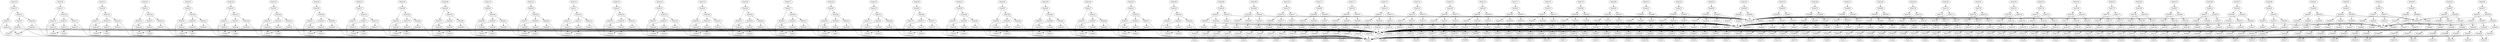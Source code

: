 # Network structure generated by ABC

digraph network {

Node139 -> Node213 [style = solid];
Node140 -> Node221 [style = solid];
Node141 -> Node229 [style = solid];
Node142 -> Node237 [style = solid];
Node143 -> Node245 [style = solid];
Node144 -> Node253 [style = solid];
Node145 -> Node261 [style = solid];
Node146 -> Node269 [style = solid];
Node147 -> Node277 [style = solid];
Node148 -> Node285 [style = solid];
Node149 -> Node293 [style = solid];
Node150 -> Node301 [style = solid];
Node151 -> Node309 [style = solid];
Node152 -> Node317 [style = solid];
Node153 -> Node325 [style = solid];
Node154 -> Node333 [style = solid];
Node155 -> Node341 [style = solid];
Node156 -> Node349 [style = solid];
Node157 -> Node357 [style = solid];
Node158 -> Node365 [style = solid];
Node159 -> Node373 [style = solid];
Node160 -> Node381 [style = solid];
Node161 -> Node389 [style = solid];
Node162 -> Node397 [style = solid];
Node163 -> Node405 [style = solid];
Node164 -> Node413 [style = solid];
Node165 -> Node421 [style = solid];
Node166 -> Node429 [style = solid];
Node167 -> Node442 [style = solid];
Node168 -> Node454 [style = solid];
Node169 -> Node466 [style = solid];
Node170 -> Node478 [style = solid];
Node171 -> Node490 [style = solid];
Node172 -> Node502 [style = solid];
Node173 -> Node514 [style = solid];
Node174 -> Node526 [style = solid];
Node175 -> Node538 [style = solid];
Node176 -> Node550 [style = solid];
Node177 -> Node562 [style = solid];
Node178 -> Node574 [style = solid];
Node179 -> Node586 [style = solid];
Node180 -> Node598 [style = solid];
Node181 -> Node610 [style = solid];
Node182 -> Node622 [style = solid];
Node183 -> Node634 [style = solid];
Node184 -> Node646 [style = solid];
Node185 -> Node658 [style = solid];
Node186 -> Node670 [style = solid];
Node187 -> Node682 [style = solid];
Node188 -> Node694 [style = solid];
Node189 -> Node706 [style = solid];
Node190 -> Node718 [style = solid];
Node191 -> Node730 [style = solid];
Node192 -> Node742 [style = solid];
Node193 -> Node754 [style = solid];
Node194 -> Node766 [style = solid];
Node195 -> Node778 [style = solid];
Node196 -> Node790 [style = solid];
Node197 -> Node802 [style = solid];
Node198 -> Node814 [style = solid];
Node199 -> Node824 [style = solid];
Node200 -> Node837 [style = solid];
Node201 -> Node849 [style = solid];
Node202 -> Node861 [style = solid];
Node203 -> Node873 [style = solid];
Node204 -> Node885 [style = solid];
Node205 -> Node897 [style = solid];
Node206 -> Node2 [style = solid];
Node206 -> Node3 [style = solid];
Node207 -> Node1 [style = solid];
Node207 -> Node206 [style = solid];
Node208 -> Node2 [style = solid];
Node208 -> Node31 [style = solid];
Node209 -> Node1 [style = solid];
Node209 -> Node208 [style = solid];
Node210 -> Node2 [style = solid];
Node210 -> Node31 [style = solid];
Node211 -> Node1 [style = solid];
Node211 -> Node210 [style = solid];
Node212 -> Node207 [style = solid];
Node212 -> Node209 [style = solid];
Node213 -> Node211 [style = solid];
Node213 -> Node212 [style = solid];
Node214 -> Node2 [style = solid];
Node214 -> Node4 [style = solid];
Node215 -> Node1 [style = solid];
Node215 -> Node214 [style = solid];
Node216 -> Node2 [style = solid];
Node216 -> Node32 [style = solid];
Node217 -> Node1 [style = solid];
Node217 -> Node216 [style = solid];
Node218 -> Node2 [style = solid];
Node218 -> Node32 [style = solid];
Node219 -> Node1 [style = solid];
Node219 -> Node218 [style = solid];
Node220 -> Node215 [style = solid];
Node220 -> Node217 [style = solid];
Node221 -> Node219 [style = solid];
Node221 -> Node220 [style = solid];
Node222 -> Node2 [style = solid];
Node222 -> Node5 [style = solid];
Node223 -> Node1 [style = solid];
Node223 -> Node222 [style = solid];
Node224 -> Node2 [style = solid];
Node224 -> Node33 [style = solid];
Node225 -> Node1 [style = solid];
Node225 -> Node224 [style = solid];
Node226 -> Node2 [style = solid];
Node226 -> Node33 [style = solid];
Node227 -> Node1 [style = solid];
Node227 -> Node226 [style = solid];
Node228 -> Node223 [style = solid];
Node228 -> Node225 [style = solid];
Node229 -> Node227 [style = solid];
Node229 -> Node228 [style = solid];
Node230 -> Node2 [style = solid];
Node230 -> Node6 [style = solid];
Node231 -> Node1 [style = solid];
Node231 -> Node230 [style = solid];
Node232 -> Node2 [style = solid];
Node232 -> Node34 [style = solid];
Node233 -> Node1 [style = solid];
Node233 -> Node232 [style = solid];
Node234 -> Node2 [style = solid];
Node234 -> Node34 [style = solid];
Node235 -> Node1 [style = solid];
Node235 -> Node234 [style = solid];
Node236 -> Node231 [style = solid];
Node236 -> Node233 [style = solid];
Node237 -> Node235 [style = solid];
Node237 -> Node236 [style = solid];
Node238 -> Node2 [style = solid];
Node238 -> Node7 [style = solid];
Node239 -> Node1 [style = solid];
Node239 -> Node238 [style = solid];
Node240 -> Node2 [style = solid];
Node240 -> Node35 [style = solid];
Node241 -> Node1 [style = solid];
Node241 -> Node240 [style = solid];
Node242 -> Node2 [style = solid];
Node242 -> Node35 [style = solid];
Node243 -> Node1 [style = solid];
Node243 -> Node242 [style = solid];
Node244 -> Node239 [style = solid];
Node244 -> Node241 [style = solid];
Node245 -> Node243 [style = solid];
Node245 -> Node244 [style = solid];
Node246 -> Node2 [style = solid];
Node246 -> Node8 [style = solid];
Node247 -> Node1 [style = solid];
Node247 -> Node246 [style = solid];
Node248 -> Node2 [style = solid];
Node248 -> Node36 [style = solid];
Node249 -> Node1 [style = solid];
Node249 -> Node248 [style = solid];
Node250 -> Node2 [style = solid];
Node250 -> Node36 [style = solid];
Node251 -> Node1 [style = solid];
Node251 -> Node250 [style = solid];
Node252 -> Node247 [style = solid];
Node252 -> Node249 [style = solid];
Node253 -> Node251 [style = solid];
Node253 -> Node252 [style = solid];
Node254 -> Node2 [style = solid];
Node254 -> Node9 [style = solid];
Node255 -> Node1 [style = solid];
Node255 -> Node254 [style = solid];
Node256 -> Node2 [style = solid];
Node256 -> Node37 [style = solid];
Node257 -> Node1 [style = solid];
Node257 -> Node256 [style = solid];
Node258 -> Node2 [style = solid];
Node258 -> Node37 [style = solid];
Node259 -> Node1 [style = solid];
Node259 -> Node258 [style = solid];
Node260 -> Node255 [style = solid];
Node260 -> Node257 [style = solid];
Node261 -> Node259 [style = solid];
Node261 -> Node260 [style = solid];
Node262 -> Node2 [style = solid];
Node262 -> Node10 [style = solid];
Node263 -> Node1 [style = solid];
Node263 -> Node262 [style = solid];
Node264 -> Node2 [style = solid];
Node264 -> Node38 [style = solid];
Node265 -> Node1 [style = solid];
Node265 -> Node264 [style = solid];
Node266 -> Node2 [style = solid];
Node266 -> Node38 [style = solid];
Node267 -> Node1 [style = solid];
Node267 -> Node266 [style = solid];
Node268 -> Node263 [style = solid];
Node268 -> Node265 [style = solid];
Node269 -> Node267 [style = solid];
Node269 -> Node268 [style = solid];
Node270 -> Node2 [style = solid];
Node270 -> Node11 [style = solid];
Node271 -> Node1 [style = solid];
Node271 -> Node270 [style = solid];
Node272 -> Node2 [style = solid];
Node272 -> Node39 [style = solid];
Node273 -> Node1 [style = solid];
Node273 -> Node272 [style = solid];
Node274 -> Node2 [style = solid];
Node274 -> Node39 [style = solid];
Node275 -> Node1 [style = solid];
Node275 -> Node274 [style = solid];
Node276 -> Node271 [style = solid];
Node276 -> Node273 [style = solid];
Node277 -> Node275 [style = solid];
Node277 -> Node276 [style = solid];
Node278 -> Node2 [style = solid];
Node278 -> Node12 [style = solid];
Node279 -> Node1 [style = solid];
Node279 -> Node278 [style = solid];
Node280 -> Node2 [style = solid];
Node280 -> Node40 [style = solid];
Node281 -> Node1 [style = solid];
Node281 -> Node280 [style = solid];
Node282 -> Node2 [style = solid];
Node282 -> Node40 [style = solid];
Node283 -> Node1 [style = solid];
Node283 -> Node282 [style = solid];
Node284 -> Node279 [style = solid];
Node284 -> Node281 [style = solid];
Node285 -> Node283 [style = solid];
Node285 -> Node284 [style = solid];
Node286 -> Node2 [style = solid];
Node286 -> Node13 [style = solid];
Node287 -> Node1 [style = solid];
Node287 -> Node286 [style = solid];
Node288 -> Node2 [style = solid];
Node288 -> Node41 [style = solid];
Node289 -> Node1 [style = solid];
Node289 -> Node288 [style = solid];
Node290 -> Node2 [style = solid];
Node290 -> Node41 [style = solid];
Node291 -> Node1 [style = solid];
Node291 -> Node290 [style = solid];
Node292 -> Node287 [style = solid];
Node292 -> Node289 [style = solid];
Node293 -> Node291 [style = solid];
Node293 -> Node292 [style = solid];
Node294 -> Node2 [style = solid];
Node294 -> Node14 [style = solid];
Node295 -> Node1 [style = solid];
Node295 -> Node294 [style = solid];
Node296 -> Node2 [style = solid];
Node296 -> Node42 [style = solid];
Node297 -> Node1 [style = solid];
Node297 -> Node296 [style = solid];
Node298 -> Node2 [style = solid];
Node298 -> Node42 [style = solid];
Node299 -> Node1 [style = solid];
Node299 -> Node298 [style = solid];
Node300 -> Node295 [style = solid];
Node300 -> Node297 [style = solid];
Node301 -> Node299 [style = solid];
Node301 -> Node300 [style = solid];
Node302 -> Node2 [style = solid];
Node302 -> Node15 [style = solid];
Node303 -> Node1 [style = solid];
Node303 -> Node302 [style = solid];
Node304 -> Node2 [style = solid];
Node304 -> Node43 [style = solid];
Node305 -> Node1 [style = solid];
Node305 -> Node304 [style = solid];
Node306 -> Node2 [style = solid];
Node306 -> Node43 [style = solid];
Node307 -> Node1 [style = solid];
Node307 -> Node306 [style = solid];
Node308 -> Node303 [style = solid];
Node308 -> Node305 [style = solid];
Node309 -> Node307 [style = solid];
Node309 -> Node308 [style = solid];
Node310 -> Node2 [style = solid];
Node310 -> Node16 [style = solid];
Node311 -> Node1 [style = solid];
Node311 -> Node310 [style = solid];
Node312 -> Node2 [style = solid];
Node312 -> Node44 [style = solid];
Node313 -> Node1 [style = solid];
Node313 -> Node312 [style = solid];
Node314 -> Node2 [style = solid];
Node314 -> Node44 [style = solid];
Node315 -> Node1 [style = solid];
Node315 -> Node314 [style = solid];
Node316 -> Node311 [style = solid];
Node316 -> Node313 [style = solid];
Node317 -> Node315 [style = solid];
Node317 -> Node316 [style = solid];
Node318 -> Node2 [style = solid];
Node318 -> Node17 [style = solid];
Node319 -> Node1 [style = solid];
Node319 -> Node318 [style = solid];
Node320 -> Node2 [style = solid];
Node320 -> Node45 [style = solid];
Node321 -> Node1 [style = solid];
Node321 -> Node320 [style = solid];
Node322 -> Node2 [style = solid];
Node322 -> Node45 [style = solid];
Node323 -> Node1 [style = solid];
Node323 -> Node322 [style = solid];
Node324 -> Node319 [style = solid];
Node324 -> Node321 [style = solid];
Node325 -> Node323 [style = solid];
Node325 -> Node324 [style = solid];
Node326 -> Node2 [style = solid];
Node326 -> Node18 [style = solid];
Node327 -> Node1 [style = solid];
Node327 -> Node326 [style = solid];
Node328 -> Node2 [style = solid];
Node328 -> Node46 [style = solid];
Node329 -> Node1 [style = solid];
Node329 -> Node328 [style = solid];
Node330 -> Node2 [style = solid];
Node330 -> Node46 [style = solid];
Node331 -> Node1 [style = solid];
Node331 -> Node330 [style = solid];
Node332 -> Node327 [style = solid];
Node332 -> Node329 [style = solid];
Node333 -> Node331 [style = solid];
Node333 -> Node332 [style = solid];
Node334 -> Node2 [style = solid];
Node334 -> Node19 [style = solid];
Node335 -> Node1 [style = solid];
Node335 -> Node334 [style = solid];
Node336 -> Node2 [style = solid];
Node336 -> Node47 [style = solid];
Node337 -> Node1 [style = solid];
Node337 -> Node336 [style = solid];
Node338 -> Node2 [style = solid];
Node338 -> Node47 [style = solid];
Node339 -> Node1 [style = solid];
Node339 -> Node338 [style = solid];
Node340 -> Node335 [style = solid];
Node340 -> Node337 [style = solid];
Node341 -> Node339 [style = solid];
Node341 -> Node340 [style = solid];
Node342 -> Node2 [style = solid];
Node342 -> Node20 [style = solid];
Node343 -> Node1 [style = solid];
Node343 -> Node342 [style = solid];
Node344 -> Node2 [style = solid];
Node344 -> Node48 [style = solid];
Node345 -> Node1 [style = solid];
Node345 -> Node344 [style = solid];
Node346 -> Node2 [style = solid];
Node346 -> Node48 [style = solid];
Node347 -> Node1 [style = solid];
Node347 -> Node346 [style = solid];
Node348 -> Node343 [style = solid];
Node348 -> Node345 [style = solid];
Node349 -> Node347 [style = solid];
Node349 -> Node348 [style = solid];
Node350 -> Node2 [style = solid];
Node350 -> Node21 [style = solid];
Node351 -> Node1 [style = solid];
Node351 -> Node350 [style = solid];
Node352 -> Node2 [style = solid];
Node352 -> Node49 [style = solid];
Node353 -> Node1 [style = solid];
Node353 -> Node352 [style = solid];
Node354 -> Node2 [style = solid];
Node354 -> Node49 [style = solid];
Node355 -> Node1 [style = solid];
Node355 -> Node354 [style = solid];
Node356 -> Node351 [style = solid];
Node356 -> Node353 [style = solid];
Node357 -> Node355 [style = solid];
Node357 -> Node356 [style = solid];
Node358 -> Node2 [style = solid];
Node358 -> Node22 [style = solid];
Node359 -> Node1 [style = solid];
Node359 -> Node358 [style = solid];
Node360 -> Node2 [style = solid];
Node360 -> Node50 [style = solid];
Node361 -> Node1 [style = solid];
Node361 -> Node360 [style = solid];
Node362 -> Node2 [style = solid];
Node362 -> Node50 [style = solid];
Node363 -> Node1 [style = solid];
Node363 -> Node362 [style = solid];
Node364 -> Node359 [style = solid];
Node364 -> Node361 [style = solid];
Node365 -> Node363 [style = solid];
Node365 -> Node364 [style = solid];
Node366 -> Node2 [style = solid];
Node366 -> Node23 [style = solid];
Node367 -> Node1 [style = solid];
Node367 -> Node366 [style = solid];
Node368 -> Node2 [style = solid];
Node368 -> Node51 [style = solid];
Node369 -> Node1 [style = solid];
Node369 -> Node368 [style = solid];
Node370 -> Node2 [style = solid];
Node370 -> Node51 [style = solid];
Node371 -> Node1 [style = solid];
Node371 -> Node370 [style = solid];
Node372 -> Node367 [style = solid];
Node372 -> Node369 [style = solid];
Node373 -> Node371 [style = solid];
Node373 -> Node372 [style = solid];
Node374 -> Node2 [style = solid];
Node374 -> Node24 [style = solid];
Node375 -> Node1 [style = solid];
Node375 -> Node374 [style = solid];
Node376 -> Node2 [style = solid];
Node376 -> Node52 [style = solid];
Node377 -> Node1 [style = solid];
Node377 -> Node376 [style = solid];
Node378 -> Node2 [style = solid];
Node378 -> Node52 [style = solid];
Node379 -> Node1 [style = solid];
Node379 -> Node378 [style = solid];
Node380 -> Node375 [style = solid];
Node380 -> Node377 [style = solid];
Node381 -> Node379 [style = solid];
Node381 -> Node380 [style = solid];
Node382 -> Node2 [style = solid];
Node382 -> Node25 [style = solid];
Node383 -> Node1 [style = solid];
Node383 -> Node382 [style = solid];
Node384 -> Node2 [style = solid];
Node384 -> Node53 [style = solid];
Node385 -> Node1 [style = solid];
Node385 -> Node384 [style = solid];
Node386 -> Node2 [style = solid];
Node386 -> Node53 [style = solid];
Node387 -> Node1 [style = solid];
Node387 -> Node386 [style = solid];
Node388 -> Node383 [style = solid];
Node388 -> Node385 [style = solid];
Node389 -> Node387 [style = solid];
Node389 -> Node388 [style = solid];
Node390 -> Node2 [style = solid];
Node390 -> Node26 [style = solid];
Node391 -> Node1 [style = solid];
Node391 -> Node390 [style = solid];
Node392 -> Node2 [style = solid];
Node392 -> Node54 [style = solid];
Node393 -> Node1 [style = solid];
Node393 -> Node392 [style = solid];
Node394 -> Node2 [style = solid];
Node394 -> Node54 [style = solid];
Node395 -> Node1 [style = solid];
Node395 -> Node394 [style = solid];
Node396 -> Node391 [style = solid];
Node396 -> Node393 [style = solid];
Node397 -> Node395 [style = solid];
Node397 -> Node396 [style = solid];
Node398 -> Node2 [style = solid];
Node398 -> Node27 [style = solid];
Node399 -> Node1 [style = solid];
Node399 -> Node398 [style = solid];
Node400 -> Node2 [style = solid];
Node400 -> Node55 [style = solid];
Node401 -> Node1 [style = solid];
Node401 -> Node400 [style = solid];
Node402 -> Node2 [style = solid];
Node402 -> Node55 [style = solid];
Node403 -> Node1 [style = solid];
Node403 -> Node402 [style = solid];
Node404 -> Node399 [style = solid];
Node404 -> Node401 [style = solid];
Node405 -> Node403 [style = solid];
Node405 -> Node404 [style = solid];
Node406 -> Node2 [style = solid];
Node406 -> Node28 [style = solid];
Node407 -> Node1 [style = solid];
Node407 -> Node406 [style = solid];
Node408 -> Node2 [style = solid];
Node408 -> Node56 [style = solid];
Node409 -> Node1 [style = solid];
Node409 -> Node408 [style = solid];
Node410 -> Node2 [style = solid];
Node410 -> Node56 [style = solid];
Node411 -> Node1 [style = solid];
Node411 -> Node410 [style = solid];
Node412 -> Node407 [style = solid];
Node412 -> Node409 [style = solid];
Node413 -> Node411 [style = solid];
Node413 -> Node412 [style = solid];
Node414 -> Node2 [style = solid];
Node414 -> Node29 [style = solid];
Node415 -> Node1 [style = solid];
Node415 -> Node414 [style = solid];
Node416 -> Node2 [style = solid];
Node416 -> Node57 [style = solid];
Node417 -> Node1 [style = solid];
Node417 -> Node416 [style = solid];
Node418 -> Node2 [style = solid];
Node418 -> Node57 [style = solid];
Node419 -> Node1 [style = solid];
Node419 -> Node418 [style = solid];
Node420 -> Node415 [style = solid];
Node420 -> Node417 [style = solid];
Node421 -> Node419 [style = solid];
Node421 -> Node420 [style = solid];
Node422 -> Node2 [style = solid];
Node422 -> Node30 [style = solid];
Node423 -> Node1 [style = solid];
Node423 -> Node422 [style = solid];
Node424 -> Node2 [style = solid];
Node424 -> Node58 [style = solid];
Node425 -> Node1 [style = solid];
Node425 -> Node424 [style = solid];
Node426 -> Node2 [style = solid];
Node426 -> Node58 [style = solid];
Node427 -> Node1 [style = solid];
Node427 -> Node426 [style = solid];
Node428 -> Node423 [style = solid];
Node428 -> Node425 [style = solid];
Node429 -> Node427 [style = solid];
Node429 -> Node428 [style = solid];
Node430 -> Node1 [style = solid];
Node430 -> Node59 [style = solid];
Node431 -> Node2 [style = solid];
Node431 -> Node430 [style = solid];
Node432 -> Node60 [style = solid];
Node432 -> Node431 [style = solid];
Node433 -> Node1 [style = solid];
Node433 -> Node92 [style = solid];
Node434 -> Node2 [style = solid];
Node434 -> Node433 [style = solid];
Node435 -> Node60 [style = solid];
Node435 -> Node434 [style = solid];
Node436 -> Node1 [style = solid];
Node436 -> Node92 [style = solid];
Node437 -> Node2 [style = solid];
Node437 -> Node436 [style = solid];
Node438 -> Node60 [style = solid];
Node438 -> Node437 [style = solid];
Node439 -> Node2 [style = solid];
Node439 -> Node60 [style = solid];
Node440 -> Node432 [style = solid];
Node440 -> Node435 [style = solid];
Node441 -> Node438 [style = solid];
Node441 -> Node439 [style = solid];
Node442 -> Node440 [style = solid];
Node442 -> Node441 [style = solid];
Node443 -> Node1 [style = solid];
Node443 -> Node61 [style = solid];
Node444 -> Node2 [style = solid];
Node444 -> Node443 [style = solid];
Node445 -> Node60 [style = solid];
Node445 -> Node444 [style = solid];
Node446 -> Node1 [style = solid];
Node446 -> Node93 [style = solid];
Node447 -> Node2 [style = solid];
Node447 -> Node446 [style = solid];
Node448 -> Node60 [style = solid];
Node448 -> Node447 [style = solid];
Node449 -> Node1 [style = solid];
Node449 -> Node93 [style = solid];
Node450 -> Node2 [style = solid];
Node450 -> Node449 [style = solid];
Node451 -> Node60 [style = solid];
Node451 -> Node450 [style = solid];
Node452 -> Node445 [style = solid];
Node452 -> Node448 [style = solid];
Node453 -> Node439 [style = solid];
Node453 -> Node451 [style = solid];
Node454 -> Node452 [style = solid];
Node454 -> Node453 [style = solid];
Node455 -> Node1 [style = solid];
Node455 -> Node62 [style = solid];
Node456 -> Node2 [style = solid];
Node456 -> Node455 [style = solid];
Node457 -> Node60 [style = solid];
Node457 -> Node456 [style = solid];
Node458 -> Node1 [style = solid];
Node458 -> Node94 [style = solid];
Node459 -> Node2 [style = solid];
Node459 -> Node458 [style = solid];
Node460 -> Node60 [style = solid];
Node460 -> Node459 [style = solid];
Node461 -> Node1 [style = solid];
Node461 -> Node94 [style = solid];
Node462 -> Node2 [style = solid];
Node462 -> Node461 [style = solid];
Node463 -> Node60 [style = solid];
Node463 -> Node462 [style = solid];
Node464 -> Node457 [style = solid];
Node464 -> Node460 [style = solid];
Node465 -> Node439 [style = solid];
Node465 -> Node463 [style = solid];
Node466 -> Node464 [style = solid];
Node466 -> Node465 [style = solid];
Node467 -> Node1 [style = solid];
Node467 -> Node63 [style = solid];
Node468 -> Node2 [style = solid];
Node468 -> Node467 [style = solid];
Node469 -> Node60 [style = solid];
Node469 -> Node468 [style = solid];
Node470 -> Node1 [style = solid];
Node470 -> Node95 [style = solid];
Node471 -> Node2 [style = solid];
Node471 -> Node470 [style = solid];
Node472 -> Node60 [style = solid];
Node472 -> Node471 [style = solid];
Node473 -> Node1 [style = solid];
Node473 -> Node95 [style = solid];
Node474 -> Node2 [style = solid];
Node474 -> Node473 [style = solid];
Node475 -> Node60 [style = solid];
Node475 -> Node474 [style = solid];
Node476 -> Node469 [style = solid];
Node476 -> Node472 [style = solid];
Node477 -> Node439 [style = solid];
Node477 -> Node475 [style = solid];
Node478 -> Node476 [style = solid];
Node478 -> Node477 [style = solid];
Node479 -> Node1 [style = solid];
Node479 -> Node64 [style = solid];
Node480 -> Node2 [style = solid];
Node480 -> Node479 [style = solid];
Node481 -> Node60 [style = solid];
Node481 -> Node480 [style = solid];
Node482 -> Node1 [style = solid];
Node482 -> Node96 [style = solid];
Node483 -> Node2 [style = solid];
Node483 -> Node482 [style = solid];
Node484 -> Node60 [style = solid];
Node484 -> Node483 [style = solid];
Node485 -> Node1 [style = solid];
Node485 -> Node96 [style = solid];
Node486 -> Node2 [style = solid];
Node486 -> Node485 [style = solid];
Node487 -> Node60 [style = solid];
Node487 -> Node486 [style = solid];
Node488 -> Node481 [style = solid];
Node488 -> Node484 [style = solid];
Node489 -> Node439 [style = solid];
Node489 -> Node487 [style = solid];
Node490 -> Node488 [style = solid];
Node490 -> Node489 [style = solid];
Node491 -> Node1 [style = solid];
Node491 -> Node65 [style = solid];
Node492 -> Node2 [style = solid];
Node492 -> Node491 [style = solid];
Node493 -> Node60 [style = solid];
Node493 -> Node492 [style = solid];
Node494 -> Node1 [style = solid];
Node494 -> Node97 [style = solid];
Node495 -> Node2 [style = solid];
Node495 -> Node494 [style = solid];
Node496 -> Node60 [style = solid];
Node496 -> Node495 [style = solid];
Node497 -> Node1 [style = solid];
Node497 -> Node97 [style = solid];
Node498 -> Node2 [style = solid];
Node498 -> Node497 [style = solid];
Node499 -> Node60 [style = solid];
Node499 -> Node498 [style = solid];
Node500 -> Node493 [style = solid];
Node500 -> Node496 [style = solid];
Node501 -> Node439 [style = solid];
Node501 -> Node499 [style = solid];
Node502 -> Node500 [style = solid];
Node502 -> Node501 [style = solid];
Node503 -> Node1 [style = solid];
Node503 -> Node66 [style = solid];
Node504 -> Node2 [style = solid];
Node504 -> Node503 [style = solid];
Node505 -> Node60 [style = solid];
Node505 -> Node504 [style = solid];
Node506 -> Node1 [style = solid];
Node506 -> Node98 [style = solid];
Node507 -> Node2 [style = solid];
Node507 -> Node506 [style = solid];
Node508 -> Node60 [style = solid];
Node508 -> Node507 [style = solid];
Node509 -> Node1 [style = solid];
Node509 -> Node98 [style = solid];
Node510 -> Node2 [style = solid];
Node510 -> Node509 [style = solid];
Node511 -> Node60 [style = solid];
Node511 -> Node510 [style = solid];
Node512 -> Node505 [style = solid];
Node512 -> Node508 [style = solid];
Node513 -> Node439 [style = solid];
Node513 -> Node511 [style = solid];
Node514 -> Node512 [style = solid];
Node514 -> Node513 [style = solid];
Node515 -> Node1 [style = solid];
Node515 -> Node67 [style = solid];
Node516 -> Node2 [style = solid];
Node516 -> Node515 [style = solid];
Node517 -> Node60 [style = solid];
Node517 -> Node516 [style = solid];
Node518 -> Node1 [style = solid];
Node518 -> Node99 [style = solid];
Node519 -> Node2 [style = solid];
Node519 -> Node518 [style = solid];
Node520 -> Node60 [style = solid];
Node520 -> Node519 [style = solid];
Node521 -> Node1 [style = solid];
Node521 -> Node99 [style = solid];
Node522 -> Node2 [style = solid];
Node522 -> Node521 [style = solid];
Node523 -> Node60 [style = solid];
Node523 -> Node522 [style = solid];
Node524 -> Node517 [style = solid];
Node524 -> Node520 [style = solid];
Node525 -> Node439 [style = solid];
Node525 -> Node523 [style = solid];
Node526 -> Node524 [style = solid];
Node526 -> Node525 [style = solid];
Node527 -> Node1 [style = solid];
Node527 -> Node68 [style = solid];
Node528 -> Node2 [style = solid];
Node528 -> Node527 [style = solid];
Node529 -> Node60 [style = solid];
Node529 -> Node528 [style = solid];
Node530 -> Node1 [style = solid];
Node530 -> Node100 [style = solid];
Node531 -> Node2 [style = solid];
Node531 -> Node530 [style = solid];
Node532 -> Node60 [style = solid];
Node532 -> Node531 [style = solid];
Node533 -> Node1 [style = solid];
Node533 -> Node100 [style = solid];
Node534 -> Node2 [style = solid];
Node534 -> Node533 [style = solid];
Node535 -> Node60 [style = solid];
Node535 -> Node534 [style = solid];
Node536 -> Node529 [style = solid];
Node536 -> Node532 [style = solid];
Node537 -> Node439 [style = solid];
Node537 -> Node535 [style = solid];
Node538 -> Node536 [style = solid];
Node538 -> Node537 [style = solid];
Node539 -> Node1 [style = solid];
Node539 -> Node69 [style = solid];
Node540 -> Node2 [style = solid];
Node540 -> Node539 [style = solid];
Node541 -> Node60 [style = solid];
Node541 -> Node540 [style = solid];
Node542 -> Node1 [style = solid];
Node542 -> Node101 [style = solid];
Node543 -> Node2 [style = solid];
Node543 -> Node542 [style = solid];
Node544 -> Node60 [style = solid];
Node544 -> Node543 [style = solid];
Node545 -> Node1 [style = solid];
Node545 -> Node101 [style = solid];
Node546 -> Node2 [style = solid];
Node546 -> Node545 [style = solid];
Node547 -> Node60 [style = solid];
Node547 -> Node546 [style = solid];
Node548 -> Node541 [style = solid];
Node548 -> Node544 [style = solid];
Node549 -> Node439 [style = solid];
Node549 -> Node547 [style = solid];
Node550 -> Node548 [style = solid];
Node550 -> Node549 [style = solid];
Node551 -> Node1 [style = solid];
Node551 -> Node70 [style = solid];
Node552 -> Node2 [style = solid];
Node552 -> Node551 [style = solid];
Node553 -> Node60 [style = solid];
Node553 -> Node552 [style = solid];
Node554 -> Node1 [style = solid];
Node554 -> Node102 [style = solid];
Node555 -> Node2 [style = solid];
Node555 -> Node554 [style = solid];
Node556 -> Node60 [style = solid];
Node556 -> Node555 [style = solid];
Node557 -> Node1 [style = solid];
Node557 -> Node102 [style = solid];
Node558 -> Node2 [style = solid];
Node558 -> Node557 [style = solid];
Node559 -> Node60 [style = solid];
Node559 -> Node558 [style = solid];
Node560 -> Node553 [style = solid];
Node560 -> Node556 [style = solid];
Node561 -> Node439 [style = solid];
Node561 -> Node559 [style = solid];
Node562 -> Node560 [style = solid];
Node562 -> Node561 [style = solid];
Node563 -> Node1 [style = solid];
Node563 -> Node71 [style = solid];
Node564 -> Node2 [style = solid];
Node564 -> Node563 [style = solid];
Node565 -> Node60 [style = solid];
Node565 -> Node564 [style = solid];
Node566 -> Node1 [style = solid];
Node566 -> Node103 [style = solid];
Node567 -> Node2 [style = solid];
Node567 -> Node566 [style = solid];
Node568 -> Node60 [style = solid];
Node568 -> Node567 [style = solid];
Node569 -> Node1 [style = solid];
Node569 -> Node103 [style = solid];
Node570 -> Node2 [style = solid];
Node570 -> Node569 [style = solid];
Node571 -> Node60 [style = solid];
Node571 -> Node570 [style = solid];
Node572 -> Node565 [style = solid];
Node572 -> Node568 [style = solid];
Node573 -> Node439 [style = solid];
Node573 -> Node571 [style = solid];
Node574 -> Node572 [style = solid];
Node574 -> Node573 [style = solid];
Node575 -> Node1 [style = solid];
Node575 -> Node72 [style = solid];
Node576 -> Node2 [style = solid];
Node576 -> Node575 [style = solid];
Node577 -> Node60 [style = solid];
Node577 -> Node576 [style = solid];
Node578 -> Node1 [style = solid];
Node578 -> Node104 [style = solid];
Node579 -> Node2 [style = solid];
Node579 -> Node578 [style = solid];
Node580 -> Node60 [style = solid];
Node580 -> Node579 [style = solid];
Node581 -> Node1 [style = solid];
Node581 -> Node104 [style = solid];
Node582 -> Node2 [style = solid];
Node582 -> Node581 [style = solid];
Node583 -> Node60 [style = solid];
Node583 -> Node582 [style = solid];
Node584 -> Node577 [style = solid];
Node584 -> Node580 [style = solid];
Node585 -> Node439 [style = solid];
Node585 -> Node583 [style = solid];
Node586 -> Node584 [style = solid];
Node586 -> Node585 [style = solid];
Node587 -> Node1 [style = solid];
Node587 -> Node73 [style = solid];
Node588 -> Node2 [style = solid];
Node588 -> Node587 [style = solid];
Node589 -> Node60 [style = solid];
Node589 -> Node588 [style = solid];
Node590 -> Node1 [style = solid];
Node590 -> Node105 [style = solid];
Node591 -> Node2 [style = solid];
Node591 -> Node590 [style = solid];
Node592 -> Node60 [style = solid];
Node592 -> Node591 [style = solid];
Node593 -> Node1 [style = solid];
Node593 -> Node105 [style = solid];
Node594 -> Node2 [style = solid];
Node594 -> Node593 [style = solid];
Node595 -> Node60 [style = solid];
Node595 -> Node594 [style = solid];
Node596 -> Node589 [style = solid];
Node596 -> Node592 [style = solid];
Node597 -> Node439 [style = solid];
Node597 -> Node595 [style = solid];
Node598 -> Node596 [style = solid];
Node598 -> Node597 [style = solid];
Node599 -> Node1 [style = solid];
Node599 -> Node74 [style = solid];
Node600 -> Node2 [style = solid];
Node600 -> Node599 [style = solid];
Node601 -> Node60 [style = solid];
Node601 -> Node600 [style = solid];
Node602 -> Node1 [style = solid];
Node602 -> Node106 [style = solid];
Node603 -> Node2 [style = solid];
Node603 -> Node602 [style = solid];
Node604 -> Node60 [style = solid];
Node604 -> Node603 [style = solid];
Node605 -> Node1 [style = solid];
Node605 -> Node106 [style = solid];
Node606 -> Node2 [style = solid];
Node606 -> Node605 [style = solid];
Node607 -> Node60 [style = solid];
Node607 -> Node606 [style = solid];
Node608 -> Node601 [style = solid];
Node608 -> Node604 [style = solid];
Node609 -> Node439 [style = solid];
Node609 -> Node607 [style = solid];
Node610 -> Node608 [style = solid];
Node610 -> Node609 [style = solid];
Node611 -> Node1 [style = solid];
Node611 -> Node75 [style = solid];
Node612 -> Node2 [style = solid];
Node612 -> Node611 [style = solid];
Node613 -> Node60 [style = solid];
Node613 -> Node612 [style = solid];
Node614 -> Node1 [style = solid];
Node614 -> Node107 [style = solid];
Node615 -> Node2 [style = solid];
Node615 -> Node614 [style = solid];
Node616 -> Node60 [style = solid];
Node616 -> Node615 [style = solid];
Node617 -> Node1 [style = solid];
Node617 -> Node107 [style = solid];
Node618 -> Node2 [style = solid];
Node618 -> Node617 [style = solid];
Node619 -> Node60 [style = solid];
Node619 -> Node618 [style = solid];
Node620 -> Node613 [style = solid];
Node620 -> Node616 [style = solid];
Node621 -> Node439 [style = solid];
Node621 -> Node619 [style = solid];
Node622 -> Node620 [style = solid];
Node622 -> Node621 [style = solid];
Node623 -> Node1 [style = solid];
Node623 -> Node76 [style = solid];
Node624 -> Node2 [style = solid];
Node624 -> Node623 [style = solid];
Node625 -> Node60 [style = solid];
Node625 -> Node624 [style = solid];
Node626 -> Node1 [style = solid];
Node626 -> Node108 [style = solid];
Node627 -> Node2 [style = solid];
Node627 -> Node626 [style = solid];
Node628 -> Node60 [style = solid];
Node628 -> Node627 [style = solid];
Node629 -> Node1 [style = solid];
Node629 -> Node108 [style = solid];
Node630 -> Node2 [style = solid];
Node630 -> Node629 [style = solid];
Node631 -> Node60 [style = solid];
Node631 -> Node630 [style = solid];
Node632 -> Node625 [style = solid];
Node632 -> Node628 [style = solid];
Node633 -> Node439 [style = solid];
Node633 -> Node631 [style = solid];
Node634 -> Node632 [style = solid];
Node634 -> Node633 [style = solid];
Node635 -> Node1 [style = solid];
Node635 -> Node77 [style = solid];
Node636 -> Node2 [style = solid];
Node636 -> Node635 [style = solid];
Node637 -> Node60 [style = solid];
Node637 -> Node636 [style = solid];
Node638 -> Node1 [style = solid];
Node638 -> Node109 [style = solid];
Node639 -> Node2 [style = solid];
Node639 -> Node638 [style = solid];
Node640 -> Node60 [style = solid];
Node640 -> Node639 [style = solid];
Node641 -> Node1 [style = solid];
Node641 -> Node109 [style = solid];
Node642 -> Node2 [style = solid];
Node642 -> Node641 [style = solid];
Node643 -> Node60 [style = solid];
Node643 -> Node642 [style = solid];
Node644 -> Node637 [style = solid];
Node644 -> Node640 [style = solid];
Node645 -> Node439 [style = solid];
Node645 -> Node643 [style = solid];
Node646 -> Node644 [style = solid];
Node646 -> Node645 [style = solid];
Node647 -> Node1 [style = solid];
Node647 -> Node78 [style = solid];
Node648 -> Node2 [style = solid];
Node648 -> Node647 [style = solid];
Node649 -> Node60 [style = solid];
Node649 -> Node648 [style = solid];
Node650 -> Node1 [style = solid];
Node650 -> Node110 [style = solid];
Node651 -> Node2 [style = solid];
Node651 -> Node650 [style = solid];
Node652 -> Node60 [style = solid];
Node652 -> Node651 [style = solid];
Node653 -> Node1 [style = solid];
Node653 -> Node110 [style = solid];
Node654 -> Node2 [style = solid];
Node654 -> Node653 [style = solid];
Node655 -> Node60 [style = solid];
Node655 -> Node654 [style = solid];
Node656 -> Node649 [style = solid];
Node656 -> Node652 [style = solid];
Node657 -> Node439 [style = solid];
Node657 -> Node655 [style = solid];
Node658 -> Node656 [style = solid];
Node658 -> Node657 [style = solid];
Node659 -> Node1 [style = solid];
Node659 -> Node79 [style = solid];
Node660 -> Node2 [style = solid];
Node660 -> Node659 [style = solid];
Node661 -> Node60 [style = solid];
Node661 -> Node660 [style = solid];
Node662 -> Node1 [style = solid];
Node662 -> Node111 [style = solid];
Node663 -> Node2 [style = solid];
Node663 -> Node662 [style = solid];
Node664 -> Node60 [style = solid];
Node664 -> Node663 [style = solid];
Node665 -> Node1 [style = solid];
Node665 -> Node111 [style = solid];
Node666 -> Node2 [style = solid];
Node666 -> Node665 [style = solid];
Node667 -> Node60 [style = solid];
Node667 -> Node666 [style = solid];
Node668 -> Node661 [style = solid];
Node668 -> Node664 [style = solid];
Node669 -> Node439 [style = solid];
Node669 -> Node667 [style = solid];
Node670 -> Node668 [style = solid];
Node670 -> Node669 [style = solid];
Node671 -> Node1 [style = solid];
Node671 -> Node80 [style = solid];
Node672 -> Node2 [style = solid];
Node672 -> Node671 [style = solid];
Node673 -> Node60 [style = solid];
Node673 -> Node672 [style = solid];
Node674 -> Node1 [style = solid];
Node674 -> Node112 [style = solid];
Node675 -> Node2 [style = solid];
Node675 -> Node674 [style = solid];
Node676 -> Node60 [style = solid];
Node676 -> Node675 [style = solid];
Node677 -> Node1 [style = solid];
Node677 -> Node112 [style = solid];
Node678 -> Node2 [style = solid];
Node678 -> Node677 [style = solid];
Node679 -> Node60 [style = solid];
Node679 -> Node678 [style = solid];
Node680 -> Node673 [style = solid];
Node680 -> Node676 [style = solid];
Node681 -> Node439 [style = solid];
Node681 -> Node679 [style = solid];
Node682 -> Node680 [style = solid];
Node682 -> Node681 [style = solid];
Node683 -> Node1 [style = solid];
Node683 -> Node81 [style = solid];
Node684 -> Node2 [style = solid];
Node684 -> Node683 [style = solid];
Node685 -> Node60 [style = solid];
Node685 -> Node684 [style = solid];
Node686 -> Node1 [style = solid];
Node686 -> Node113 [style = solid];
Node687 -> Node2 [style = solid];
Node687 -> Node686 [style = solid];
Node688 -> Node60 [style = solid];
Node688 -> Node687 [style = solid];
Node689 -> Node1 [style = solid];
Node689 -> Node113 [style = solid];
Node690 -> Node2 [style = solid];
Node690 -> Node689 [style = solid];
Node691 -> Node60 [style = solid];
Node691 -> Node690 [style = solid];
Node692 -> Node685 [style = solid];
Node692 -> Node688 [style = solid];
Node693 -> Node439 [style = solid];
Node693 -> Node691 [style = solid];
Node694 -> Node692 [style = solid];
Node694 -> Node693 [style = solid];
Node695 -> Node1 [style = solid];
Node695 -> Node82 [style = solid];
Node696 -> Node2 [style = solid];
Node696 -> Node695 [style = solid];
Node697 -> Node60 [style = solid];
Node697 -> Node696 [style = solid];
Node698 -> Node1 [style = solid];
Node698 -> Node114 [style = solid];
Node699 -> Node2 [style = solid];
Node699 -> Node698 [style = solid];
Node700 -> Node60 [style = solid];
Node700 -> Node699 [style = solid];
Node701 -> Node1 [style = solid];
Node701 -> Node114 [style = solid];
Node702 -> Node2 [style = solid];
Node702 -> Node701 [style = solid];
Node703 -> Node60 [style = solid];
Node703 -> Node702 [style = solid];
Node704 -> Node697 [style = solid];
Node704 -> Node700 [style = solid];
Node705 -> Node439 [style = solid];
Node705 -> Node703 [style = solid];
Node706 -> Node704 [style = solid];
Node706 -> Node705 [style = solid];
Node707 -> Node1 [style = solid];
Node707 -> Node83 [style = solid];
Node708 -> Node2 [style = solid];
Node708 -> Node707 [style = solid];
Node709 -> Node60 [style = solid];
Node709 -> Node708 [style = solid];
Node710 -> Node1 [style = solid];
Node710 -> Node115 [style = solid];
Node711 -> Node2 [style = solid];
Node711 -> Node710 [style = solid];
Node712 -> Node60 [style = solid];
Node712 -> Node711 [style = solid];
Node713 -> Node1 [style = solid];
Node713 -> Node115 [style = solid];
Node714 -> Node2 [style = solid];
Node714 -> Node713 [style = solid];
Node715 -> Node60 [style = solid];
Node715 -> Node714 [style = solid];
Node716 -> Node709 [style = solid];
Node716 -> Node712 [style = solid];
Node717 -> Node439 [style = solid];
Node717 -> Node715 [style = solid];
Node718 -> Node716 [style = solid];
Node718 -> Node717 [style = solid];
Node719 -> Node1 [style = solid];
Node719 -> Node84 [style = solid];
Node720 -> Node2 [style = solid];
Node720 -> Node719 [style = solid];
Node721 -> Node60 [style = solid];
Node721 -> Node720 [style = solid];
Node722 -> Node1 [style = solid];
Node722 -> Node116 [style = solid];
Node723 -> Node2 [style = solid];
Node723 -> Node722 [style = solid];
Node724 -> Node60 [style = solid];
Node724 -> Node723 [style = solid];
Node725 -> Node1 [style = solid];
Node725 -> Node116 [style = solid];
Node726 -> Node2 [style = solid];
Node726 -> Node725 [style = solid];
Node727 -> Node60 [style = solid];
Node727 -> Node726 [style = solid];
Node728 -> Node721 [style = solid];
Node728 -> Node724 [style = solid];
Node729 -> Node439 [style = solid];
Node729 -> Node727 [style = solid];
Node730 -> Node728 [style = solid];
Node730 -> Node729 [style = solid];
Node731 -> Node1 [style = solid];
Node731 -> Node85 [style = solid];
Node732 -> Node2 [style = solid];
Node732 -> Node731 [style = solid];
Node733 -> Node60 [style = solid];
Node733 -> Node732 [style = solid];
Node734 -> Node1 [style = solid];
Node734 -> Node117 [style = solid];
Node735 -> Node2 [style = solid];
Node735 -> Node734 [style = solid];
Node736 -> Node60 [style = solid];
Node736 -> Node735 [style = solid];
Node737 -> Node1 [style = solid];
Node737 -> Node117 [style = solid];
Node738 -> Node2 [style = solid];
Node738 -> Node737 [style = solid];
Node739 -> Node60 [style = solid];
Node739 -> Node738 [style = solid];
Node740 -> Node733 [style = solid];
Node740 -> Node736 [style = solid];
Node741 -> Node439 [style = solid];
Node741 -> Node739 [style = solid];
Node742 -> Node740 [style = solid];
Node742 -> Node741 [style = solid];
Node743 -> Node1 [style = solid];
Node743 -> Node86 [style = solid];
Node744 -> Node2 [style = solid];
Node744 -> Node743 [style = solid];
Node745 -> Node60 [style = solid];
Node745 -> Node744 [style = solid];
Node746 -> Node1 [style = solid];
Node746 -> Node118 [style = solid];
Node747 -> Node2 [style = solid];
Node747 -> Node746 [style = solid];
Node748 -> Node60 [style = solid];
Node748 -> Node747 [style = solid];
Node749 -> Node1 [style = solid];
Node749 -> Node118 [style = solid];
Node750 -> Node2 [style = solid];
Node750 -> Node749 [style = solid];
Node751 -> Node60 [style = solid];
Node751 -> Node750 [style = solid];
Node752 -> Node745 [style = solid];
Node752 -> Node748 [style = solid];
Node753 -> Node439 [style = solid];
Node753 -> Node751 [style = solid];
Node754 -> Node752 [style = solid];
Node754 -> Node753 [style = solid];
Node755 -> Node1 [style = solid];
Node755 -> Node87 [style = solid];
Node756 -> Node2 [style = solid];
Node756 -> Node755 [style = solid];
Node757 -> Node60 [style = solid];
Node757 -> Node756 [style = solid];
Node758 -> Node1 [style = solid];
Node758 -> Node119 [style = solid];
Node759 -> Node2 [style = solid];
Node759 -> Node758 [style = solid];
Node760 -> Node60 [style = solid];
Node760 -> Node759 [style = solid];
Node761 -> Node1 [style = solid];
Node761 -> Node119 [style = solid];
Node762 -> Node2 [style = solid];
Node762 -> Node761 [style = solid];
Node763 -> Node60 [style = solid];
Node763 -> Node762 [style = solid];
Node764 -> Node757 [style = solid];
Node764 -> Node760 [style = solid];
Node765 -> Node439 [style = solid];
Node765 -> Node763 [style = solid];
Node766 -> Node764 [style = solid];
Node766 -> Node765 [style = solid];
Node767 -> Node1 [style = solid];
Node767 -> Node88 [style = solid];
Node768 -> Node2 [style = solid];
Node768 -> Node767 [style = solid];
Node769 -> Node60 [style = solid];
Node769 -> Node768 [style = solid];
Node770 -> Node1 [style = solid];
Node770 -> Node120 [style = solid];
Node771 -> Node2 [style = solid];
Node771 -> Node770 [style = solid];
Node772 -> Node60 [style = solid];
Node772 -> Node771 [style = solid];
Node773 -> Node1 [style = solid];
Node773 -> Node120 [style = solid];
Node774 -> Node2 [style = solid];
Node774 -> Node773 [style = solid];
Node775 -> Node60 [style = solid];
Node775 -> Node774 [style = solid];
Node776 -> Node769 [style = solid];
Node776 -> Node772 [style = solid];
Node777 -> Node439 [style = solid];
Node777 -> Node775 [style = solid];
Node778 -> Node776 [style = solid];
Node778 -> Node777 [style = solid];
Node779 -> Node1 [style = solid];
Node779 -> Node89 [style = solid];
Node780 -> Node2 [style = solid];
Node780 -> Node779 [style = solid];
Node781 -> Node60 [style = solid];
Node781 -> Node780 [style = solid];
Node782 -> Node1 [style = solid];
Node782 -> Node121 [style = solid];
Node783 -> Node2 [style = solid];
Node783 -> Node782 [style = solid];
Node784 -> Node60 [style = solid];
Node784 -> Node783 [style = solid];
Node785 -> Node1 [style = solid];
Node785 -> Node121 [style = solid];
Node786 -> Node2 [style = solid];
Node786 -> Node785 [style = solid];
Node787 -> Node60 [style = solid];
Node787 -> Node786 [style = solid];
Node788 -> Node781 [style = solid];
Node788 -> Node784 [style = solid];
Node789 -> Node439 [style = solid];
Node789 -> Node787 [style = solid];
Node790 -> Node788 [style = solid];
Node790 -> Node789 [style = solid];
Node791 -> Node1 [style = solid];
Node791 -> Node90 [style = solid];
Node792 -> Node2 [style = solid];
Node792 -> Node791 [style = solid];
Node793 -> Node60 [style = solid];
Node793 -> Node792 [style = solid];
Node794 -> Node1 [style = solid];
Node794 -> Node122 [style = solid];
Node795 -> Node2 [style = solid];
Node795 -> Node794 [style = solid];
Node796 -> Node60 [style = solid];
Node796 -> Node795 [style = solid];
Node797 -> Node1 [style = solid];
Node797 -> Node122 [style = solid];
Node798 -> Node2 [style = solid];
Node798 -> Node797 [style = solid];
Node799 -> Node60 [style = solid];
Node799 -> Node798 [style = solid];
Node800 -> Node793 [style = solid];
Node800 -> Node796 [style = solid];
Node801 -> Node439 [style = solid];
Node801 -> Node799 [style = solid];
Node802 -> Node800 [style = solid];
Node802 -> Node801 [style = solid];
Node803 -> Node1 [style = solid];
Node803 -> Node91 [style = solid];
Node804 -> Node2 [style = solid];
Node804 -> Node803 [style = solid];
Node805 -> Node60 [style = solid];
Node805 -> Node804 [style = solid];
Node806 -> Node1 [style = solid];
Node806 -> Node123 [style = solid];
Node807 -> Node2 [style = solid];
Node807 -> Node806 [style = solid];
Node808 -> Node60 [style = solid];
Node808 -> Node807 [style = solid];
Node809 -> Node1 [style = solid];
Node809 -> Node123 [style = solid];
Node810 -> Node2 [style = solid];
Node810 -> Node809 [style = solid];
Node811 -> Node60 [style = solid];
Node811 -> Node810 [style = solid];
Node812 -> Node805 [style = solid];
Node812 -> Node808 [style = solid];
Node813 -> Node439 [style = solid];
Node813 -> Node811 [style = solid];
Node814 -> Node812 [style = solid];
Node814 -> Node813 [style = solid];
Node815 -> Node1 [style = solid];
Node815 -> Node124 [style = solid];
Node816 -> Node2 [style = solid];
Node816 -> Node815 [style = solid];
Node817 -> Node125 [style = solid];
Node817 -> Node816 [style = solid];
Node818 -> Node1 [style = solid];
Node818 -> Node132 [style = solid];
Node819 -> Node2 [style = solid];
Node819 -> Node818 [style = solid];
Node820 -> Node125 [style = solid];
Node820 -> Node819 [style = solid];
Node821 -> Node2 [style = solid];
Node821 -> Node818 [style = solid];
Node822 -> Node125 [style = solid];
Node822 -> Node821 [style = solid];
Node823 -> Node817 [style = solid];
Node823 -> Node820 [style = solid];
Node824 -> Node822 [style = solid];
Node824 -> Node823 [style = solid];
Node825 -> Node1 [style = solid];
Node825 -> Node126 [style = solid];
Node826 -> Node2 [style = solid];
Node826 -> Node825 [style = solid];
Node827 -> Node125 [style = solid];
Node827 -> Node826 [style = solid];
Node828 -> Node1 [style = solid];
Node828 -> Node133 [style = solid];
Node829 -> Node2 [style = solid];
Node829 -> Node828 [style = solid];
Node830 -> Node125 [style = solid];
Node830 -> Node829 [style = solid];
Node831 -> Node1 [style = solid];
Node831 -> Node133 [style = solid];
Node832 -> Node2 [style = solid];
Node832 -> Node831 [style = solid];
Node833 -> Node125 [style = solid];
Node833 -> Node832 [style = solid];
Node834 -> Node2 [style = solid];
Node834 -> Node125 [style = solid];
Node835 -> Node827 [style = solid];
Node835 -> Node830 [style = solid];
Node836 -> Node833 [style = solid];
Node836 -> Node834 [style = solid];
Node837 -> Node835 [style = solid];
Node837 -> Node836 [style = solid];
Node838 -> Node1 [style = solid];
Node838 -> Node127 [style = solid];
Node839 -> Node2 [style = solid];
Node839 -> Node838 [style = solid];
Node840 -> Node125 [style = solid];
Node840 -> Node839 [style = solid];
Node841 -> Node1 [style = solid];
Node841 -> Node134 [style = solid];
Node842 -> Node2 [style = solid];
Node842 -> Node841 [style = solid];
Node843 -> Node125 [style = solid];
Node843 -> Node842 [style = solid];
Node844 -> Node1 [style = solid];
Node844 -> Node134 [style = solid];
Node845 -> Node2 [style = solid];
Node845 -> Node844 [style = solid];
Node846 -> Node125 [style = solid];
Node846 -> Node845 [style = solid];
Node847 -> Node840 [style = solid];
Node847 -> Node843 [style = solid];
Node848 -> Node834 [style = solid];
Node848 -> Node846 [style = solid];
Node849 -> Node847 [style = solid];
Node849 -> Node848 [style = solid];
Node850 -> Node1 [style = solid];
Node850 -> Node128 [style = solid];
Node851 -> Node2 [style = solid];
Node851 -> Node850 [style = solid];
Node852 -> Node125 [style = solid];
Node852 -> Node851 [style = solid];
Node853 -> Node1 [style = solid];
Node853 -> Node135 [style = solid];
Node854 -> Node2 [style = solid];
Node854 -> Node853 [style = solid];
Node855 -> Node125 [style = solid];
Node855 -> Node854 [style = solid];
Node856 -> Node1 [style = solid];
Node856 -> Node135 [style = solid];
Node857 -> Node2 [style = solid];
Node857 -> Node856 [style = solid];
Node858 -> Node125 [style = solid];
Node858 -> Node857 [style = solid];
Node859 -> Node852 [style = solid];
Node859 -> Node855 [style = solid];
Node860 -> Node834 [style = solid];
Node860 -> Node858 [style = solid];
Node861 -> Node859 [style = solid];
Node861 -> Node860 [style = solid];
Node862 -> Node1 [style = solid];
Node862 -> Node129 [style = solid];
Node863 -> Node2 [style = solid];
Node863 -> Node862 [style = solid];
Node864 -> Node125 [style = solid];
Node864 -> Node863 [style = solid];
Node865 -> Node1 [style = solid];
Node865 -> Node136 [style = solid];
Node866 -> Node2 [style = solid];
Node866 -> Node865 [style = solid];
Node867 -> Node125 [style = solid];
Node867 -> Node866 [style = solid];
Node868 -> Node1 [style = solid];
Node868 -> Node136 [style = solid];
Node869 -> Node2 [style = solid];
Node869 -> Node868 [style = solid];
Node870 -> Node125 [style = solid];
Node870 -> Node869 [style = solid];
Node871 -> Node864 [style = solid];
Node871 -> Node867 [style = solid];
Node872 -> Node834 [style = solid];
Node872 -> Node870 [style = solid];
Node873 -> Node871 [style = solid];
Node873 -> Node872 [style = solid];
Node874 -> Node1 [style = solid];
Node874 -> Node130 [style = solid];
Node875 -> Node2 [style = solid];
Node875 -> Node874 [style = solid];
Node876 -> Node125 [style = solid];
Node876 -> Node875 [style = solid];
Node877 -> Node1 [style = solid];
Node877 -> Node137 [style = solid];
Node878 -> Node2 [style = solid];
Node878 -> Node877 [style = solid];
Node879 -> Node125 [style = solid];
Node879 -> Node878 [style = solid];
Node880 -> Node1 [style = solid];
Node880 -> Node137 [style = solid];
Node881 -> Node2 [style = solid];
Node881 -> Node880 [style = solid];
Node882 -> Node125 [style = solid];
Node882 -> Node881 [style = solid];
Node883 -> Node876 [style = solid];
Node883 -> Node879 [style = solid];
Node884 -> Node834 [style = solid];
Node884 -> Node882 [style = solid];
Node885 -> Node883 [style = solid];
Node885 -> Node884 [style = solid];
Node886 -> Node1 [style = solid];
Node886 -> Node131 [style = solid];
Node887 -> Node2 [style = solid];
Node887 -> Node886 [style = solid];
Node888 -> Node125 [style = solid];
Node888 -> Node887 [style = solid];
Node889 -> Node1 [style = solid];
Node889 -> Node138 [style = solid];
Node890 -> Node2 [style = solid];
Node890 -> Node889 [style = solid];
Node891 -> Node125 [style = solid];
Node891 -> Node890 [style = solid];
Node892 -> Node1 [style = solid];
Node892 -> Node138 [style = solid];
Node893 -> Node2 [style = solid];
Node893 -> Node892 [style = solid];
Node894 -> Node125 [style = solid];
Node894 -> Node893 [style = solid];
Node895 -> Node888 [style = solid];
Node895 -> Node891 [style = solid];
Node896 -> Node834 [style = solid];
Node896 -> Node894 [style = solid];
Node897 -> Node895 [style = solid];
Node897 -> Node896 [style = solid];
}

